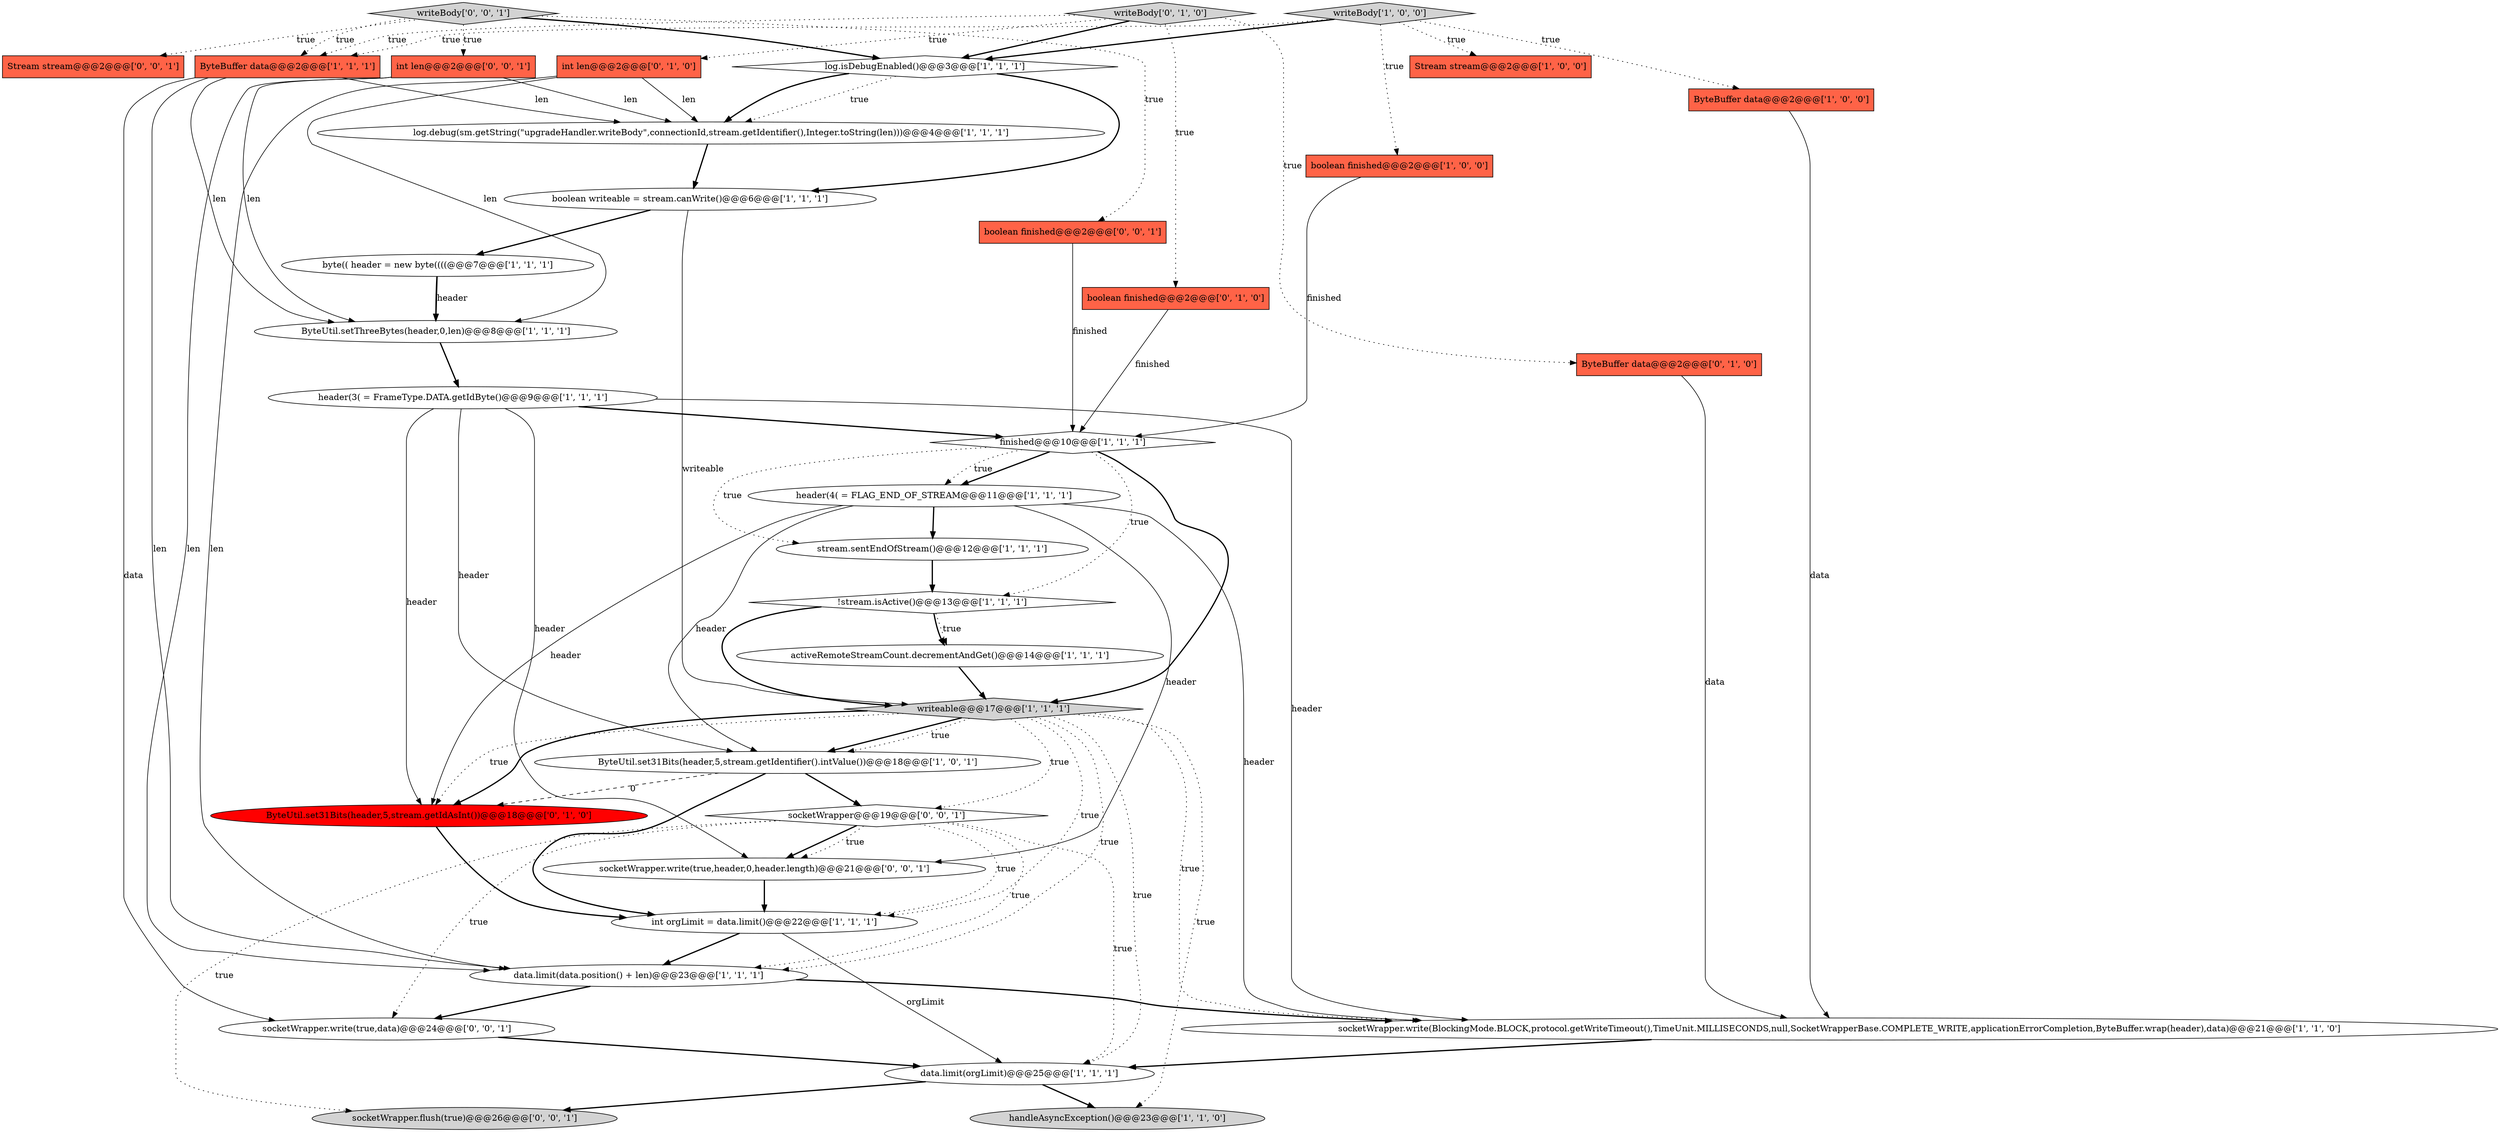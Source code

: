digraph {
3 [style = filled, label = "activeRemoteStreamCount.decrementAndGet()@@@14@@@['1', '1', '1']", fillcolor = white, shape = ellipse image = "AAA0AAABBB1BBB"];
30 [style = filled, label = "socketWrapper@@@19@@@['0', '0', '1']", fillcolor = white, shape = diamond image = "AAA0AAABBB3BBB"];
1 [style = filled, label = "byte(( header = new byte((((@@@7@@@['1', '1', '1']", fillcolor = white, shape = ellipse image = "AAA0AAABBB1BBB"];
6 [style = filled, label = "ByteBuffer data@@@2@@@['1', '0', '0']", fillcolor = tomato, shape = box image = "AAA0AAABBB1BBB"];
15 [style = filled, label = "log.debug(sm.getString(\"upgradeHandler.writeBody\",connectionId,stream.getIdentifier(),Integer.toString(len)))@@@4@@@['1', '1', '1']", fillcolor = white, shape = ellipse image = "AAA0AAABBB1BBB"];
29 [style = filled, label = "Stream stream@@@2@@@['0', '0', '1']", fillcolor = tomato, shape = box image = "AAA0AAABBB3BBB"];
33 [style = filled, label = "int len@@@2@@@['0', '0', '1']", fillcolor = tomato, shape = box image = "AAA0AAABBB3BBB"];
7 [style = filled, label = "finished@@@10@@@['1', '1', '1']", fillcolor = white, shape = diamond image = "AAA0AAABBB1BBB"];
31 [style = filled, label = "socketWrapper.flush(true)@@@26@@@['0', '0', '1']", fillcolor = lightgray, shape = ellipse image = "AAA0AAABBB3BBB"];
20 [style = filled, label = "data.limit(orgLimit)@@@25@@@['1', '1', '1']", fillcolor = white, shape = ellipse image = "AAA0AAABBB1BBB"];
19 [style = filled, label = "data.limit(data.position() + len)@@@23@@@['1', '1', '1']", fillcolor = white, shape = ellipse image = "AAA0AAABBB1BBB"];
0 [style = filled, label = "!stream.isActive()@@@13@@@['1', '1', '1']", fillcolor = white, shape = diamond image = "AAA0AAABBB1BBB"];
5 [style = filled, label = "writeable@@@17@@@['1', '1', '1']", fillcolor = lightgray, shape = diamond image = "AAA0AAABBB1BBB"];
13 [style = filled, label = "boolean writeable = stream.canWrite()@@@6@@@['1', '1', '1']", fillcolor = white, shape = ellipse image = "AAA0AAABBB1BBB"];
28 [style = filled, label = "socketWrapper.write(true,data)@@@24@@@['0', '0', '1']", fillcolor = white, shape = ellipse image = "AAA0AAABBB3BBB"];
16 [style = filled, label = "ByteUtil.setThreeBytes(header,0,len)@@@8@@@['1', '1', '1']", fillcolor = white, shape = ellipse image = "AAA0AAABBB1BBB"];
8 [style = filled, label = "stream.sentEndOfStream()@@@12@@@['1', '1', '1']", fillcolor = white, shape = ellipse image = "AAA0AAABBB1BBB"];
11 [style = filled, label = "header(4( = FLAG_END_OF_STREAM@@@11@@@['1', '1', '1']", fillcolor = white, shape = ellipse image = "AAA0AAABBB1BBB"];
34 [style = filled, label = "socketWrapper.write(true,header,0,header.length)@@@21@@@['0', '0', '1']", fillcolor = white, shape = ellipse image = "AAA0AAABBB3BBB"];
10 [style = filled, label = "int orgLimit = data.limit()@@@22@@@['1', '1', '1']", fillcolor = white, shape = ellipse image = "AAA0AAABBB1BBB"];
32 [style = filled, label = "boolean finished@@@2@@@['0', '0', '1']", fillcolor = tomato, shape = box image = "AAA0AAABBB3BBB"];
4 [style = filled, label = "handleAsyncException()@@@23@@@['1', '1', '0']", fillcolor = lightgray, shape = ellipse image = "AAA0AAABBB1BBB"];
26 [style = filled, label = "writeBody['0', '1', '0']", fillcolor = lightgray, shape = diamond image = "AAA0AAABBB2BBB"];
22 [style = filled, label = "writeBody['1', '0', '0']", fillcolor = lightgray, shape = diamond image = "AAA0AAABBB1BBB"];
14 [style = filled, label = "boolean finished@@@2@@@['1', '0', '0']", fillcolor = tomato, shape = box image = "AAA0AAABBB1BBB"];
27 [style = filled, label = "boolean finished@@@2@@@['0', '1', '0']", fillcolor = tomato, shape = box image = "AAA0AAABBB2BBB"];
18 [style = filled, label = "socketWrapper.write(BlockingMode.BLOCK,protocol.getWriteTimeout(),TimeUnit.MILLISECONDS,null,SocketWrapperBase.COMPLETE_WRITE,applicationErrorCompletion,ByteBuffer.wrap(header),data)@@@21@@@['1', '1', '0']", fillcolor = white, shape = ellipse image = "AAA0AAABBB1BBB"];
12 [style = filled, label = "log.isDebugEnabled()@@@3@@@['1', '1', '1']", fillcolor = white, shape = diamond image = "AAA0AAABBB1BBB"];
9 [style = filled, label = "Stream stream@@@2@@@['1', '0', '0']", fillcolor = tomato, shape = box image = "AAA0AAABBB1BBB"];
24 [style = filled, label = "ByteUtil.set31Bits(header,5,stream.getIdAsInt())@@@18@@@['0', '1', '0']", fillcolor = red, shape = ellipse image = "AAA1AAABBB2BBB"];
17 [style = filled, label = "ByteUtil.set31Bits(header,5,stream.getIdentifier().intValue())@@@18@@@['1', '0', '1']", fillcolor = white, shape = ellipse image = "AAA0AAABBB1BBB"];
23 [style = filled, label = "int len@@@2@@@['0', '1', '0']", fillcolor = tomato, shape = box image = "AAA0AAABBB2BBB"];
35 [style = filled, label = "writeBody['0', '0', '1']", fillcolor = lightgray, shape = diamond image = "AAA0AAABBB3BBB"];
2 [style = filled, label = "header(3( = FrameType.DATA.getIdByte()@@@9@@@['1', '1', '1']", fillcolor = white, shape = ellipse image = "AAA0AAABBB1BBB"];
25 [style = filled, label = "ByteBuffer data@@@2@@@['0', '1', '0']", fillcolor = tomato, shape = box image = "AAA0AAABBB2BBB"];
21 [style = filled, label = "ByteBuffer data@@@2@@@['1', '1', '1']", fillcolor = tomato, shape = box image = "AAA0AAABBB1BBB"];
5->18 [style = dotted, label="true"];
28->20 [style = bold, label=""];
2->34 [style = solid, label="header"];
17->24 [style = dashed, label="0"];
5->19 [style = dotted, label="true"];
10->19 [style = bold, label=""];
12->15 [style = dotted, label="true"];
11->18 [style = solid, label="header"];
27->7 [style = solid, label="finished"];
13->1 [style = bold, label=""];
22->14 [style = dotted, label="true"];
8->0 [style = bold, label=""];
5->24 [style = dotted, label="true"];
26->12 [style = bold, label=""];
3->5 [style = bold, label=""];
11->24 [style = solid, label="header"];
0->3 [style = dotted, label="true"];
19->28 [style = bold, label=""];
35->12 [style = bold, label=""];
24->10 [style = bold, label=""];
0->3 [style = bold, label=""];
15->13 [style = bold, label=""];
7->11 [style = bold, label=""];
19->18 [style = bold, label=""];
1->16 [style = solid, label="header"];
11->17 [style = solid, label="header"];
11->34 [style = solid, label="header"];
30->19 [style = dotted, label="true"];
35->21 [style = dotted, label="true"];
26->23 [style = dotted, label="true"];
30->34 [style = bold, label=""];
20->31 [style = bold, label=""];
35->33 [style = dotted, label="true"];
5->17 [style = bold, label=""];
5->4 [style = dotted, label="true"];
32->7 [style = solid, label="finished"];
18->20 [style = bold, label=""];
7->5 [style = bold, label=""];
1->16 [style = bold, label=""];
14->7 [style = solid, label="finished"];
11->8 [style = bold, label=""];
5->30 [style = dotted, label="true"];
22->9 [style = dotted, label="true"];
21->19 [style = solid, label="len"];
7->8 [style = dotted, label="true"];
30->28 [style = dotted, label="true"];
22->21 [style = dotted, label="true"];
35->29 [style = dotted, label="true"];
17->10 [style = bold, label=""];
13->5 [style = solid, label="writeable"];
25->18 [style = solid, label="data"];
30->10 [style = dotted, label="true"];
5->10 [style = dotted, label="true"];
26->27 [style = dotted, label="true"];
2->18 [style = solid, label="header"];
23->15 [style = solid, label="len"];
7->0 [style = dotted, label="true"];
30->34 [style = dotted, label="true"];
12->13 [style = bold, label=""];
7->11 [style = dotted, label="true"];
30->20 [style = dotted, label="true"];
5->24 [style = bold, label=""];
10->20 [style = solid, label="orgLimit"];
33->19 [style = solid, label="len"];
21->16 [style = solid, label="len"];
33->16 [style = solid, label="len"];
30->31 [style = dotted, label="true"];
2->24 [style = solid, label="header"];
0->5 [style = bold, label=""];
5->17 [style = dotted, label="true"];
6->18 [style = solid, label="data"];
23->16 [style = solid, label="len"];
2->17 [style = solid, label="header"];
26->25 [style = dotted, label="true"];
12->15 [style = bold, label=""];
23->19 [style = solid, label="len"];
17->30 [style = bold, label=""];
16->2 [style = bold, label=""];
22->6 [style = dotted, label="true"];
34->10 [style = bold, label=""];
20->4 [style = bold, label=""];
26->21 [style = dotted, label="true"];
22->12 [style = bold, label=""];
5->20 [style = dotted, label="true"];
33->15 [style = solid, label="len"];
21->15 [style = solid, label="len"];
2->7 [style = bold, label=""];
21->28 [style = solid, label="data"];
35->32 [style = dotted, label="true"];
}
